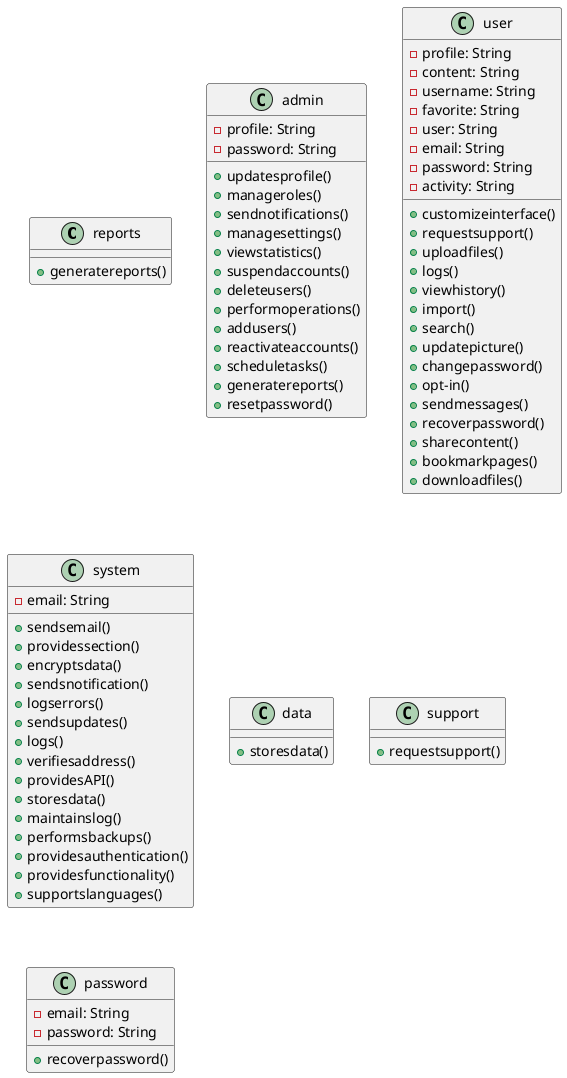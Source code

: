 @startuml

'Classes:
'-------------

class reports {
  + generatereports()
} 

class admin {
  - profile: String
  - password: String
  + updatesprofile()
  + manageroles()
  + sendnotifications()
  + managesettings()
  + viewstatistics()
  + suspendaccounts()
  + deleteusers()
  + performoperations()
  + addusers()
  + reactivateaccounts()
  + scheduletasks()
  + generatereports()
  + resetpassword()
} 

class user {
  - profile: String
  - content: String
  - username: String
  - favorite: String
  - user: String
  - email: String
  - password: String
  - activity: String
  + customizeinterface()
  + requestsupport()
  + uploadfiles()
  + logs()
  + viewhistory()
  + import()
  + search()
  + updatepicture()
  + changepassword()
  + opt-in()
  + sendmessages()
  + recoverpassword()
  + sharecontent()
  + bookmarkpages()
  + downloadfiles()
} 

class system {
  - email: String
  + sendsemail()
  + providessection()
  + encryptsdata()
  + sendsnotification()
  + logserrors()
  + sendsupdates()
  + logs()
  + verifiesaddress()
  + providesAPI()
  + storesdata()
  + maintainslog()
  + performsbackups()
  + providesauthentication()
  + providesfunctionality()
  + supportslanguages()
} 

class data {
  + storesdata()
} 

class support {
  + requestsupport()
} 

class password {
  - email: String
  - password: String
  + recoverpassword()
} 

'Associations:
'-------------


@enduml 
